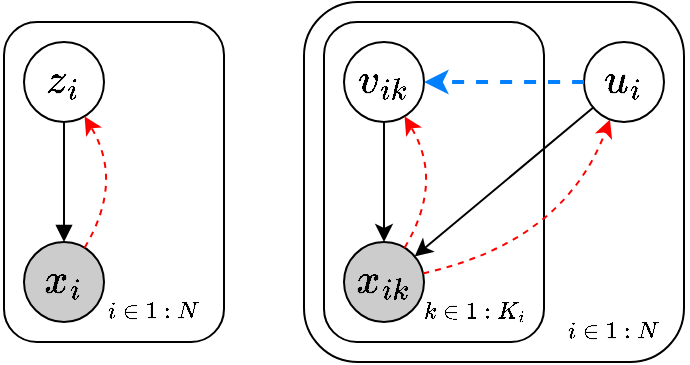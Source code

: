 <mxfile version="16.4.0" type="device" pages="2"><diagram id="ym2Ld1a72yoy4wm0k4JB" name="Page-1"><mxGraphModel dx="1298" dy="945" grid="1" gridSize="10" guides="1" tooltips="1" connect="1" arrows="1" fold="1" page="1" pageScale="1" pageWidth="827" pageHeight="1169" math="1" shadow="0"><root><mxCell id="0"/><mxCell id="1" parent="0"/><mxCell id="k68utI3Z39u1hhgEeJCR-21" value="" style="rounded=1;whiteSpace=wrap;html=1;fontSize=18;fillColor=none;" parent="1" vertex="1"><mxGeometry x="430" y="350" width="190" height="180" as="geometry"/></mxCell><mxCell id="k68utI3Z39u1hhgEeJCR-4" value="" style="rounded=1;whiteSpace=wrap;html=1;fontSize=18;fillColor=none;" parent="1" vertex="1"><mxGeometry x="280" y="360" width="110" height="160" as="geometry"/></mxCell><mxCell id="k68utI3Z39u1hhgEeJCR-3" style="edgeStyle=orthogonalEdgeStyle;rounded=0;orthogonalLoop=1;jettySize=auto;html=1;exitX=0.5;exitY=1;exitDx=0;exitDy=0;endArrow=block;endFill=1;" parent="1" source="k68utI3Z39u1hhgEeJCR-1" target="k68utI3Z39u1hhgEeJCR-2" edge="1"><mxGeometry relative="1" as="geometry"/></mxCell><mxCell id="k68utI3Z39u1hhgEeJCR-1" value="$$z_i$$" style="ellipse;whiteSpace=wrap;html=1;aspect=fixed;fontSize=18;" parent="1" vertex="1"><mxGeometry x="290" y="370" width="40" height="40" as="geometry"/></mxCell><mxCell id="k68utI3Z39u1hhgEeJCR-2" value="&lt;font style=&quot;font-size: 18px;&quot;&gt;$$x_i$$&lt;/font&gt;" style="ellipse;whiteSpace=wrap;html=1;aspect=fixed;fontSize=18;fillColor=#CCCCCC;" parent="1" vertex="1"><mxGeometry x="290" y="470" width="40" height="40" as="geometry"/></mxCell><mxCell id="k68utI3Z39u1hhgEeJCR-5" value="" style="endArrow=classic;html=1;fontSize=18;curved=1;strokeColor=#FF0000;dashed=1;" parent="1" source="k68utI3Z39u1hhgEeJCR-2" target="k68utI3Z39u1hhgEeJCR-1" edge="1"><mxGeometry width="50" height="50" relative="1" as="geometry"><mxPoint x="310" y="460" as="sourcePoint"/><mxPoint x="360" y="410" as="targetPoint"/><Array as="points"><mxPoint x="340" y="440"/></Array></mxGeometry></mxCell><mxCell id="k68utI3Z39u1hhgEeJCR-7" value="$$i \in 1:N$$" style="text;html=1;strokeColor=none;fillColor=none;align=center;verticalAlign=middle;whiteSpace=wrap;rounded=0;fontSize=10;" parent="1" vertex="1"><mxGeometry x="330" y="490" width="50" height="30" as="geometry"/></mxCell><mxCell id="k68utI3Z39u1hhgEeJCR-8" value="" style="rounded=1;whiteSpace=wrap;html=1;fontSize=18;fillColor=none;" parent="1" vertex="1"><mxGeometry x="440" y="360" width="110" height="160" as="geometry"/></mxCell><mxCell id="k68utI3Z39u1hhgEeJCR-10" value="$$v_{ik}$$" style="ellipse;whiteSpace=wrap;html=1;aspect=fixed;fontSize=18;" parent="1" vertex="1"><mxGeometry x="450" y="370" width="40" height="40" as="geometry"/></mxCell><mxCell id="k68utI3Z39u1hhgEeJCR-11" value="&lt;font style=&quot;font-size: 18px&quot;&gt;$$x_{ik}$$&lt;/font&gt;" style="ellipse;whiteSpace=wrap;html=1;aspect=fixed;fontSize=18;fillColor=#CCCCCC;" parent="1" vertex="1"><mxGeometry x="450" y="470" width="40" height="40" as="geometry"/></mxCell><mxCell id="k68utI3Z39u1hhgEeJCR-13" value="$$k \in 1:K_i$$" style="text;html=1;strokeColor=none;fillColor=none;align=center;verticalAlign=middle;whiteSpace=wrap;rounded=0;fontSize=10;" parent="1" vertex="1"><mxGeometry x="490" y="490" width="50" height="30" as="geometry"/></mxCell><mxCell id="k68utI3Z39u1hhgEeJCR-14" value="" style="endArrow=classic;html=1;fontSize=10;strokeColor=#000000;curved=1;" parent="1" source="k68utI3Z39u1hhgEeJCR-10" target="k68utI3Z39u1hhgEeJCR-11" edge="1"><mxGeometry width="50" height="50" relative="1" as="geometry"><mxPoint x="410" y="480" as="sourcePoint"/><mxPoint x="460" y="430" as="targetPoint"/></mxGeometry></mxCell><mxCell id="k68utI3Z39u1hhgEeJCR-15" value="$$u_i$$" style="ellipse;whiteSpace=wrap;html=1;aspect=fixed;fontSize=18;" parent="1" vertex="1"><mxGeometry x="570" y="370" width="40" height="40" as="geometry"/></mxCell><mxCell id="k68utI3Z39u1hhgEeJCR-16" value="" style="endArrow=classic;html=1;fontSize=10;strokeColor=#000000;curved=1;" parent="1" source="k68utI3Z39u1hhgEeJCR-15" target="k68utI3Z39u1hhgEeJCR-11" edge="1"><mxGeometry width="50" height="50" relative="1" as="geometry"><mxPoint x="480" y="420" as="sourcePoint"/><mxPoint x="480" y="480" as="targetPoint"/></mxGeometry></mxCell><mxCell id="k68utI3Z39u1hhgEeJCR-17" value="" style="endArrow=classic;html=1;fontSize=18;curved=1;strokeColor=#007FFF;dashed=1;strokeWidth=2;" parent="1" source="k68utI3Z39u1hhgEeJCR-15" target="k68utI3Z39u1hhgEeJCR-10" edge="1"><mxGeometry width="50" height="50" relative="1" as="geometry"><mxPoint x="332.52" y="484.403" as="sourcePoint"/><mxPoint x="332.52" y="415.597" as="targetPoint"/><Array as="points"/></mxGeometry></mxCell><mxCell id="k68utI3Z39u1hhgEeJCR-18" value="" style="endArrow=classic;html=1;fontSize=18;curved=1;strokeColor=#FF0000;dashed=1;" parent="1" source="k68utI3Z39u1hhgEeJCR-11" target="k68utI3Z39u1hhgEeJCR-15" edge="1"><mxGeometry width="50" height="50" relative="1" as="geometry"><mxPoint x="580.0" y="400" as="sourcePoint"/><mxPoint x="610" y="460" as="targetPoint"/><Array as="points"><mxPoint x="560" y="470"/></Array></mxGeometry></mxCell><mxCell id="k68utI3Z39u1hhgEeJCR-19" value="" style="endArrow=classic;html=1;fontSize=18;curved=1;strokeColor=#FF0000;dashed=1;" parent="1" source="k68utI3Z39u1hhgEeJCR-11" target="k68utI3Z39u1hhgEeJCR-10" edge="1"><mxGeometry width="50" height="50" relative="1" as="geometry"><mxPoint x="499.522" y="495.654" as="sourcePoint"/><mxPoint x="593.012" y="418.74" as="targetPoint"/><Array as="points"><mxPoint x="500" y="440"/></Array></mxGeometry></mxCell><mxCell id="k68utI3Z39u1hhgEeJCR-20" value="$$i \in 1:N$$" style="text;html=1;strokeColor=none;fillColor=none;align=center;verticalAlign=middle;whiteSpace=wrap;rounded=0;fontSize=10;" parent="1" vertex="1"><mxGeometry x="560" y="500" width="50" height="30" as="geometry"/></mxCell></root></mxGraphModel></diagram><diagram id="T6UHi5wN6QcH1-VZ2e3N" name="Page-2"><mxGraphModel dx="433" dy="315" grid="1" gridSize="10" guides="1" tooltips="1" connect="1" arrows="1" fold="1" page="1" pageScale="1" pageWidth="827" pageHeight="1169" math="1" shadow="0"><root><mxCell id="tjfXnuboAx8qbSEkvlFv-0"/><mxCell id="tjfXnuboAx8qbSEkvlFv-1" parent="tjfXnuboAx8qbSEkvlFv-0"/><mxCell id="p_hVWu8UI5IXGehsvh8I-13" value="" style="rounded=1;whiteSpace=wrap;html=1;fontSize=18;fillColor=none;" vertex="1" parent="tjfXnuboAx8qbSEkvlFv-1"><mxGeometry x="610" y="370" width="70" height="180" as="geometry"/></mxCell><mxCell id="p_hVWu8UI5IXGehsvh8I-14" value="$$v_{&lt;br&gt;k}$$" style="ellipse;whiteSpace=wrap;html=1;aspect=fixed;fontSize=18;" vertex="1" parent="tjfXnuboAx8qbSEkvlFv-1"><mxGeometry x="620" y="380" width="40" height="40" as="geometry"/></mxCell><mxCell id="81tDkmxTNMZqgnuFKKqQ-0" value="" style="rounded=1;whiteSpace=wrap;html=1;fontSize=18;fillColor=none;" parent="tjfXnuboAx8qbSEkvlFv-1" vertex="1"><mxGeometry x="440" y="360" width="140" height="200" as="geometry"/></mxCell><mxCell id="81tDkmxTNMZqgnuFKKqQ-1" value="" style="rounded=1;whiteSpace=wrap;html=1;fontSize=18;fillColor=none;" parent="tjfXnuboAx8qbSEkvlFv-1" vertex="1"><mxGeometry x="450" y="370" width="70" height="180" as="geometry"/></mxCell><mxCell id="81tDkmxTNMZqgnuFKKqQ-2" value="$$v_{ik}$$" style="ellipse;whiteSpace=wrap;html=1;aspect=fixed;fontSize=18;" parent="tjfXnuboAx8qbSEkvlFv-1" vertex="1"><mxGeometry x="460" y="380" width="40" height="40" as="geometry"/></mxCell><mxCell id="81tDkmxTNMZqgnuFKKqQ-3" value="&lt;font style=&quot;font-size: 18px&quot;&gt;$$x_{ik}$$&lt;/font&gt;" style="ellipse;whiteSpace=wrap;html=1;aspect=fixed;fontSize=18;fillColor=#CCCCCC;" parent="tjfXnuboAx8qbSEkvlFv-1" vertex="1"><mxGeometry x="460" y="480" width="40" height="40" as="geometry"/></mxCell><mxCell id="81tDkmxTNMZqgnuFKKqQ-4" value="$$k \in 1:K_i$$" style="text;html=1;strokeColor=none;fillColor=none;align=center;verticalAlign=middle;whiteSpace=wrap;rounded=0;fontSize=10;" parent="tjfXnuboAx8qbSEkvlFv-1" vertex="1"><mxGeometry x="460" y="530" width="50" height="20" as="geometry"/></mxCell><mxCell id="81tDkmxTNMZqgnuFKKqQ-5" value="" style="endArrow=classic;html=1;fontSize=10;strokeColor=#000000;curved=1;" parent="tjfXnuboAx8qbSEkvlFv-1" source="81tDkmxTNMZqgnuFKKqQ-2" target="81tDkmxTNMZqgnuFKKqQ-3" edge="1"><mxGeometry width="50" height="50" relative="1" as="geometry"><mxPoint x="420" y="490" as="sourcePoint"/><mxPoint x="470" y="440" as="targetPoint"/></mxGeometry></mxCell><mxCell id="81tDkmxTNMZqgnuFKKqQ-6" value="$$u_i$$" style="ellipse;whiteSpace=wrap;html=1;aspect=fixed;fontSize=18;" parent="tjfXnuboAx8qbSEkvlFv-1" vertex="1"><mxGeometry x="530" y="400" width="40" height="40" as="geometry"/></mxCell><mxCell id="81tDkmxTNMZqgnuFKKqQ-7" value="" style="endArrow=classic;html=1;fontSize=10;strokeColor=#000000;curved=1;" parent="tjfXnuboAx8qbSEkvlFv-1" source="81tDkmxTNMZqgnuFKKqQ-6" target="81tDkmxTNMZqgnuFKKqQ-3" edge="1"><mxGeometry width="50" height="50" relative="1" as="geometry"><mxPoint x="490" y="430" as="sourcePoint"/><mxPoint x="490" y="490" as="targetPoint"/></mxGeometry></mxCell><mxCell id="81tDkmxTNMZqgnuFKKqQ-11" value="$$i \in 1:N$$" style="text;html=1;strokeColor=none;fillColor=none;align=center;verticalAlign=middle;whiteSpace=wrap;rounded=0;fontSize=10;" parent="tjfXnuboAx8qbSEkvlFv-1" vertex="1"><mxGeometry x="520" y="540" width="50" height="20" as="geometry"/></mxCell><mxCell id="p_hVWu8UI5IXGehsvh8I-15" value="&lt;font style=&quot;font-size: 18px&quot;&gt;$$x_{k}$$&lt;/font&gt;" style="ellipse;whiteSpace=wrap;html=1;aspect=fixed;fontSize=18;fillColor=#CCCCCC;" vertex="1" parent="tjfXnuboAx8qbSEkvlFv-1"><mxGeometry x="620" y="480" width="40" height="40" as="geometry"/></mxCell><mxCell id="p_hVWu8UI5IXGehsvh8I-16" value="$$k \in 1:K_i$$" style="text;html=1;strokeColor=none;fillColor=none;align=center;verticalAlign=middle;whiteSpace=wrap;rounded=0;fontSize=10;" vertex="1" parent="tjfXnuboAx8qbSEkvlFv-1"><mxGeometry x="620" y="530" width="50" height="20" as="geometry"/></mxCell><mxCell id="p_hVWu8UI5IXGehsvh8I-18" value="$$u$$" style="ellipse;whiteSpace=wrap;html=1;aspect=fixed;fontSize=18;" vertex="1" parent="tjfXnuboAx8qbSEkvlFv-1"><mxGeometry x="700" y="380" width="40" height="40" as="geometry"/></mxCell><mxCell id="p_hVWu8UI5IXGehsvh8I-10" value="" style="endArrow=classic;html=1;fontSize=18;curved=1;strokeColor=#7EA6E0;dashed=1;strokeWidth=2;" edge="1" parent="tjfXnuboAx8qbSEkvlFv-1" source="p_hVWu8UI5IXGehsvh8I-15" target="p_hVWu8UI5IXGehsvh8I-14"><mxGeometry width="50" height="50" relative="1" as="geometry"><mxPoint x="909.522" y="525.654" as="sourcePoint"/><mxPoint x="1003.012" y="448.74" as="targetPoint"/><Array as="points"/></mxGeometry></mxCell><mxCell id="p_hVWu8UI5IXGehsvh8I-23" value="" style="endArrow=classic;html=1;fontSize=18;curved=1;strokeColor=#7EA6E0;dashed=1;strokeWidth=2;" edge="1" parent="tjfXnuboAx8qbSEkvlFv-1" source="p_hVWu8UI5IXGehsvh8I-15" target="p_hVWu8UI5IXGehsvh8I-18"><mxGeometry width="50" height="50" relative="1" as="geometry"><mxPoint x="650" y="490" as="sourcePoint"/><mxPoint x="650" y="430" as="targetPoint"/><Array as="points"/></mxGeometry></mxCell><mxCell id="p_hVWu8UI5IXGehsvh8I-26" value="" style="rounded=1;whiteSpace=wrap;html=1;fontSize=18;fillColor=none;" vertex="1" parent="tjfXnuboAx8qbSEkvlFv-1"><mxGeometry x="770" y="370" width="70" height="180" as="geometry"/></mxCell><mxCell id="p_hVWu8UI5IXGehsvh8I-27" value="$$v_{k}$$" style="ellipse;whiteSpace=wrap;html=1;aspect=fixed;fontSize=18;" vertex="1" parent="tjfXnuboAx8qbSEkvlFv-1"><mxGeometry x="780" y="380" width="40" height="40" as="geometry"/></mxCell><mxCell id="p_hVWu8UI5IXGehsvh8I-28" value="&lt;font style=&quot;font-size: 18px&quot;&gt;$$x_{k}$$&lt;/font&gt;" style="ellipse;whiteSpace=wrap;html=1;aspect=fixed;fontSize=18;fillColor=#CCCCCC;" vertex="1" parent="tjfXnuboAx8qbSEkvlFv-1"><mxGeometry x="780" y="480" width="40" height="40" as="geometry"/></mxCell><mxCell id="p_hVWu8UI5IXGehsvh8I-29" value="$$k \in 1:K_i$$" style="text;html=1;strokeColor=none;fillColor=none;align=center;verticalAlign=middle;whiteSpace=wrap;rounded=0;fontSize=10;" vertex="1" parent="tjfXnuboAx8qbSEkvlFv-1"><mxGeometry x="780" y="530" width="50" height="20" as="geometry"/></mxCell><mxCell id="p_hVWu8UI5IXGehsvh8I-30" value="$$u$$" style="ellipse;whiteSpace=wrap;html=1;aspect=fixed;fontSize=18;" vertex="1" parent="tjfXnuboAx8qbSEkvlFv-1"><mxGeometry x="860" y="380" width="40" height="40" as="geometry"/></mxCell><mxCell id="p_hVWu8UI5IXGehsvh8I-32" value="" style="endArrow=classic;html=1;fontSize=18;curved=1;strokeColor=#EA6B66;dashed=1;strokeWidth=2;" edge="1" parent="tjfXnuboAx8qbSEkvlFv-1" source="p_hVWu8UI5IXGehsvh8I-28" target="p_hVWu8UI5IXGehsvh8I-27"><mxGeometry width="50" height="50" relative="1" as="geometry"><mxPoint x="1069.522" y="525.654" as="sourcePoint"/><mxPoint x="1163.012" y="448.74" as="targetPoint"/><Array as="points"/></mxGeometry></mxCell><mxCell id="p_hVWu8UI5IXGehsvh8I-33" value="" style="endArrow=classic;html=1;fontSize=18;curved=1;strokeColor=#EA6B66;dashed=1;strokeWidth=2;" edge="1" parent="tjfXnuboAx8qbSEkvlFv-1" source="p_hVWu8UI5IXGehsvh8I-28" target="p_hVWu8UI5IXGehsvh8I-30"><mxGeometry width="50" height="50" relative="1" as="geometry"><mxPoint x="810" y="490" as="sourcePoint"/><mxPoint x="810" y="430" as="targetPoint"/><Array as="points"/></mxGeometry></mxCell><mxCell id="p_hVWu8UI5IXGehsvh8I-34" value="" style="endArrow=classic;html=1;fontSize=18;curved=1;strokeColor=#EA6B66;strokeWidth=2;dashed=1;" edge="1" parent="tjfXnuboAx8qbSEkvlFv-1" source="p_hVWu8UI5IXGehsvh8I-30" target="p_hVWu8UI5IXGehsvh8I-27"><mxGeometry width="50" height="50" relative="1" as="geometry"><mxPoint x="823.181" y="494.958" as="sourcePoint"/><mxPoint x="867" y="445" as="targetPoint"/><Array as="points"/></mxGeometry></mxCell></root></mxGraphModel></diagram></mxfile>